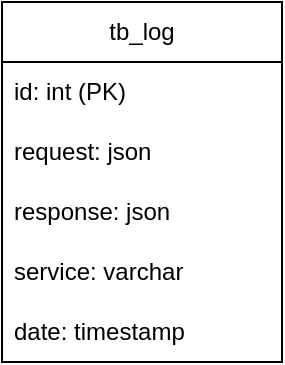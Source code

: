 <mxfile version="24.1.0" type="device">
  <diagram name="tb_log" id="VF0LB3-tgG3S1qYG5o2F">
    <mxGraphModel dx="1434" dy="836" grid="0" gridSize="10" guides="1" tooltips="1" connect="1" arrows="1" fold="1" page="1" pageScale="1" pageWidth="1000" pageHeight="800" math="0" shadow="0">
      <root>
        <mxCell id="0" />
        <mxCell id="1" parent="0" />
        <mxCell id="ReLtKDzbQzl3MGm4DU3g-1" value="tb_log" style="swimlane;fontStyle=0;childLayout=stackLayout;horizontal=1;startSize=30;horizontalStack=0;resizeParent=1;resizeParentMax=0;resizeLast=0;collapsible=1;marginBottom=0;whiteSpace=wrap;html=1;" vertex="1" parent="1">
          <mxGeometry x="428" y="157" width="140" height="180" as="geometry" />
        </mxCell>
        <mxCell id="ReLtKDzbQzl3MGm4DU3g-2" value="id: int (PK)" style="text;strokeColor=none;fillColor=none;align=left;verticalAlign=middle;spacingLeft=4;spacingRight=4;overflow=hidden;points=[[0,0.5],[1,0.5]];portConstraint=eastwest;rotatable=0;whiteSpace=wrap;html=1;" vertex="1" parent="ReLtKDzbQzl3MGm4DU3g-1">
          <mxGeometry y="30" width="140" height="30" as="geometry" />
        </mxCell>
        <mxCell id="ReLtKDzbQzl3MGm4DU3g-3" value="request: json" style="text;strokeColor=none;fillColor=none;align=left;verticalAlign=middle;spacingLeft=4;spacingRight=4;overflow=hidden;points=[[0,0.5],[1,0.5]];portConstraint=eastwest;rotatable=0;whiteSpace=wrap;html=1;" vertex="1" parent="ReLtKDzbQzl3MGm4DU3g-1">
          <mxGeometry y="60" width="140" height="30" as="geometry" />
        </mxCell>
        <mxCell id="ReLtKDzbQzl3MGm4DU3g-4" value="response: json" style="text;strokeColor=none;fillColor=none;align=left;verticalAlign=middle;spacingLeft=4;spacingRight=4;overflow=hidden;points=[[0,0.5],[1,0.5]];portConstraint=eastwest;rotatable=0;whiteSpace=wrap;html=1;" vertex="1" parent="ReLtKDzbQzl3MGm4DU3g-1">
          <mxGeometry y="90" width="140" height="30" as="geometry" />
        </mxCell>
        <mxCell id="ReLtKDzbQzl3MGm4DU3g-5" value="service: varchar" style="text;strokeColor=none;fillColor=none;align=left;verticalAlign=middle;spacingLeft=4;spacingRight=4;overflow=hidden;points=[[0,0.5],[1,0.5]];portConstraint=eastwest;rotatable=0;whiteSpace=wrap;html=1;" vertex="1" parent="ReLtKDzbQzl3MGm4DU3g-1">
          <mxGeometry y="120" width="140" height="30" as="geometry" />
        </mxCell>
        <mxCell id="ReLtKDzbQzl3MGm4DU3g-6" value="date: timestamp" style="text;strokeColor=none;fillColor=none;align=left;verticalAlign=middle;spacingLeft=4;spacingRight=4;overflow=hidden;points=[[0,0.5],[1,0.5]];portConstraint=eastwest;rotatable=0;whiteSpace=wrap;html=1;" vertex="1" parent="ReLtKDzbQzl3MGm4DU3g-1">
          <mxGeometry y="150" width="140" height="30" as="geometry" />
        </mxCell>
      </root>
    </mxGraphModel>
  </diagram>
</mxfile>
